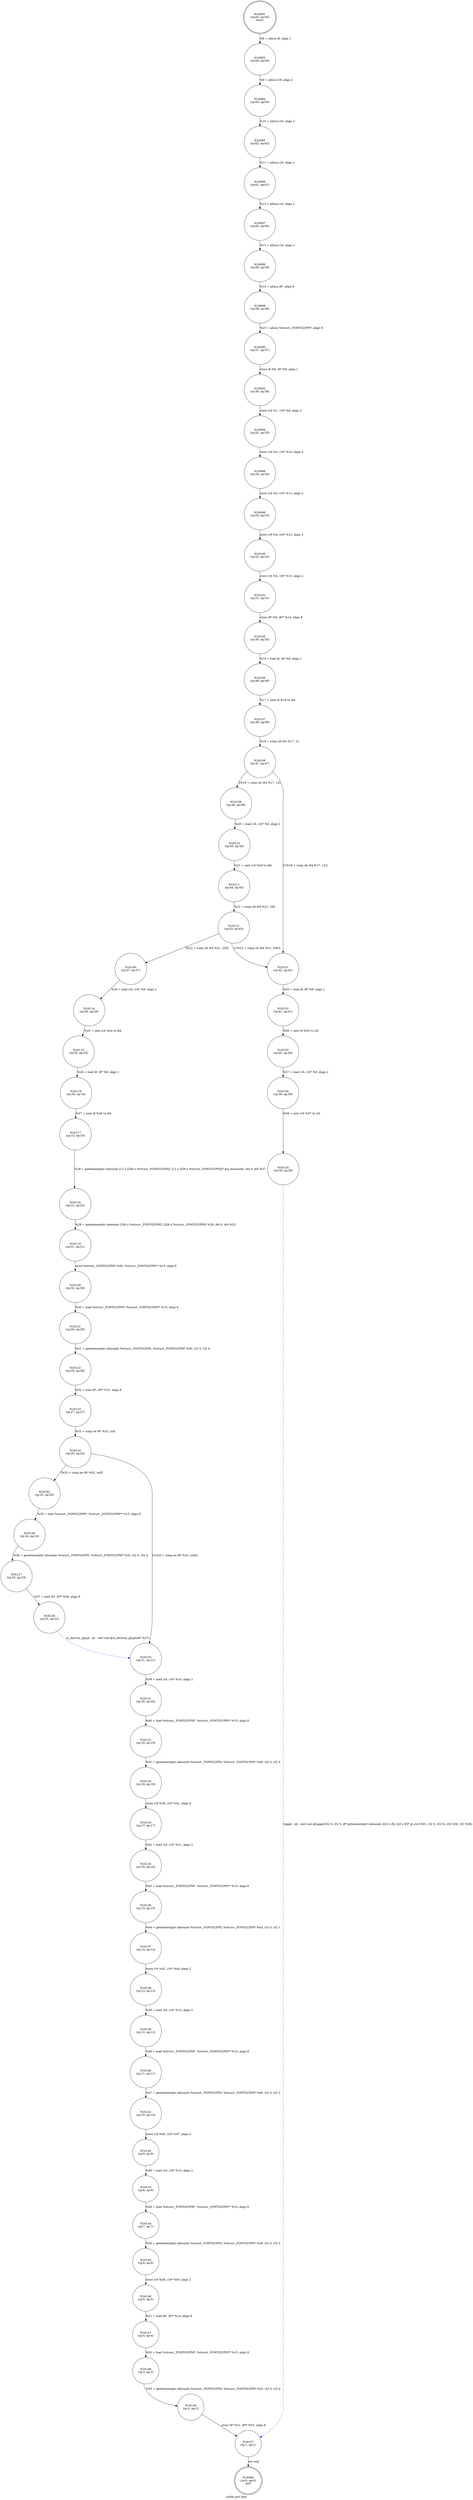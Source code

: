 digraph cache_put_font {
label="cache_put_font"
16080 [label="N16080\n(rp:0, ep:0)\nexit", shape="doublecircle"]
16081 [label="N16081\n(rp:65, ep:65)\nentry", shape="doublecircle"]
16081 -> 16083 [label="%8 = alloca i8, align 1"]
16083 [label="N16083\n(rp:64, ep:64)", shape="circle"]
16083 -> 16084 [label="%9 = alloca i16, align 2"]
16084 [label="N16084\n(rp:63, ep:63)", shape="circle"]
16084 -> 16085 [label="%10 = alloca i16, align 2"]
16085 [label="N16085\n(rp:62, ep:62)", shape="circle"]
16085 -> 16086 [label="%11 = alloca i16, align 2"]
16086 [label="N16086\n(rp:61, ep:61)", shape="circle"]
16086 -> 16087 [label="%12 = alloca i16, align 2"]
16087 [label="N16087\n(rp:60, ep:60)", shape="circle"]
16087 -> 16088 [label="%13 = alloca i16, align 2"]
16088 [label="N16088\n(rp:59, ep:59)", shape="circle"]
16088 -> 16089 [label="%14 = alloca i8*, align 8"]
16089 [label="N16089\n(rp:58, ep:58)", shape="circle"]
16089 -> 16090 [label="%15 = alloca %struct._FONTGLYPH*, align 8"]
16090 [label="N16090\n(rp:57, ep:57)", shape="circle"]
16090 -> 16092 [label="store i8 %0, i8* %8, align 1"]
16092 [label="N16092\n(rp:56, ep:56)", shape="circle"]
16092 -> 16094 [label="store i16 %1, i16* %9, align 2"]
16094 [label="N16094\n(rp:55, ep:55)", shape="circle"]
16094 -> 16096 [label="store i16 %2, i16* %10, align 2"]
16096 [label="N16096\n(rp:54, ep:54)", shape="circle"]
16096 -> 16098 [label="store i16 %3, i16* %11, align 2"]
16098 [label="N16098\n(rp:53, ep:53)", shape="circle"]
16098 -> 16100 [label="store i16 %4, i16* %12, align 2"]
16100 [label="N16100\n(rp:52, ep:52)", shape="circle"]
16100 -> 16102 [label="store i16 %5, i16* %13, align 2"]
16102 [label="N16102\n(rp:51, ep:51)", shape="circle"]
16102 -> 16105 [label="store i8* %6, i8** %14, align 8"]
16105 [label="N16105\n(rp:50, ep:50)", shape="circle"]
16105 -> 16106 [label="%16 = load i8, i8* %8, align 1"]
16106 [label="N16106\n(rp:49, ep:49)", shape="circle"]
16106 -> 16107 [label="%17 = zext i8 %16 to i64"]
16107 [label="N16107\n(rp:48, ep:48)", shape="circle"]
16107 -> 16108 [label="%18 = icmp ult i64 %17, 12"]
16108 [label="N16108\n(rp:47, ep:47)", shape="circle"]
16108 -> 16158 [label="[%18 = icmp ult i64 %17, 12]"]
16108 -> 16151 [label="[!(%18 = icmp ult i64 %17, 12)]"]
16110 [label="N16110\n(rp:45, ep:45)", shape="circle"]
16110 -> 16111 [label="%21 = zext i16 %20 to i64"]
16111 [label="N16111\n(rp:44, ep:44)", shape="circle"]
16111 -> 16112 [label="%22 = icmp ult i64 %21, 256"]
16112 [label="N16112\n(rp:43, ep:43)", shape="circle"]
16112 -> 16160 [label="[%22 = icmp ult i64 %21, 256]"]
16112 -> 16151 [label="[!(%22 = icmp ult i64 %21, 256)]"]
16114 [label="N16114\n(rp:36, ep:36)", shape="circle"]
16114 -> 16115 [label="%25 = zext i16 %24 to i64"]
16115 [label="N16115\n(rp:35, ep:35)", shape="circle"]
16115 -> 16116 [label="%26 = load i8, i8* %8, align 1"]
16116 [label="N16116\n(rp:34, ep:34)", shape="circle"]
16116 -> 16117 [label="%27 = zext i8 %26 to i64"]
16117 [label="N16117\n(rp:33, ep:33)", shape="circle"]
16117 -> 16118 [label="%28 = getelementptr inbounds [12 x [256 x %struct._FONTGLYPH]], [12 x [256 x %struct._FONTGLYPH]]* @g_fontcache, i64 0, i64 %27"]
16118 [label="N16118\n(rp:32, ep:32)", shape="circle"]
16118 -> 16119 [label="%29 = getelementptr inbounds [256 x %struct._FONTGLYPH], [256 x %struct._FONTGLYPH]* %28, i64 0, i64 %25"]
16119 [label="N16119\n(rp:31, ep:31)", shape="circle"]
16119 -> 16120 [label="store %struct._FONTGLYPH* %29, %struct._FONTGLYPH** %15, align 8"]
16120 [label="N16120\n(rp:30, ep:30)", shape="circle"]
16120 -> 16121 [label="%30 = load %struct._FONTGLYPH*, %struct._FONTGLYPH** %15, align 8"]
16121 [label="N16121\n(rp:29, ep:29)", shape="circle"]
16121 -> 16122 [label="%31 = getelementptr inbounds %struct._FONTGLYPH, %struct._FONTGLYPH* %30, i32 0, i32 4"]
16122 [label="N16122\n(rp:28, ep:28)", shape="circle"]
16122 -> 16123 [label="%32 = load i8*, i8** %31, align 8"]
16123 [label="N16123\n(rp:27, ep:27)", shape="circle"]
16123 -> 16124 [label="%33 = icmp ne i8* %32, null"]
16124 [label="N16124\n(rp:26, ep:26)", shape="circle"]
16124 -> 16162 [label="[%33 = icmp ne i8* %32, null]"]
16124 -> 16130 [label="[!(%33 = icmp ne i8* %32, null)]"]
16126 [label="N16126\n(rp:24, ep:24)", shape="circle"]
16126 -> 16127 [label="%36 = getelementptr inbounds %struct._FONTGLYPH, %struct._FONTGLYPH* %35, i32 0, i32 4"]
16127 [label="N16127\n(rp:23, ep:23)", shape="circle"]
16127 -> 16128 [label="%37 = load i8*, i8** %36, align 8"]
16128 [label="N16128\n(rp:22, ep:22)", shape="circle"]
16128 -> 16130 [label="ui_destroy_glyph --@-- call void @ui_destroy_glyph(i8* %37)", style="dashed", color="blue"]
16130 [label="N16130\n(rp:21, ep:21)", shape="circle"]
16130 -> 16131 [label="%39 = load i16, i16* %10, align 2"]
16131 [label="N16131\n(rp:20, ep:20)", shape="circle"]
16131 -> 16132 [label="%40 = load %struct._FONTGLYPH*, %struct._FONTGLYPH** %15, align 8"]
16132 [label="N16132\n(rp:19, ep:19)", shape="circle"]
16132 -> 16133 [label="%41 = getelementptr inbounds %struct._FONTGLYPH, %struct._FONTGLYPH* %40, i32 0, i32 0"]
16133 [label="N16133\n(rp:18, ep:18)", shape="circle"]
16133 -> 16134 [label="store i16 %39, i16* %41, align 8"]
16134 [label="N16134\n(rp:17, ep:17)", shape="circle"]
16134 -> 16135 [label="%42 = load i16, i16* %11, align 2"]
16135 [label="N16135\n(rp:16, ep:16)", shape="circle"]
16135 -> 16136 [label="%43 = load %struct._FONTGLYPH*, %struct._FONTGLYPH** %15, align 8"]
16136 [label="N16136\n(rp:15, ep:15)", shape="circle"]
16136 -> 16137 [label="%44 = getelementptr inbounds %struct._FONTGLYPH, %struct._FONTGLYPH* %43, i32 0, i32 1"]
16137 [label="N16137\n(rp:14, ep:14)", shape="circle"]
16137 -> 16138 [label="store i16 %42, i16* %44, align 2"]
16138 [label="N16138\n(rp:13, ep:13)", shape="circle"]
16138 -> 16139 [label="%45 = load i16, i16* %12, align 2"]
16139 [label="N16139\n(rp:12, ep:12)", shape="circle"]
16139 -> 16140 [label="%46 = load %struct._FONTGLYPH*, %struct._FONTGLYPH** %15, align 8"]
16140 [label="N16140\n(rp:11, ep:11)", shape="circle"]
16140 -> 16141 [label="%47 = getelementptr inbounds %struct._FONTGLYPH, %struct._FONTGLYPH* %46, i32 0, i32 2"]
16141 [label="N16141\n(rp:10, ep:10)", shape="circle"]
16141 -> 16142 [label="store i16 %45, i16* %47, align 4"]
16142 [label="N16142\n(rp:9, ep:9)", shape="circle"]
16142 -> 16143 [label="%48 = load i16, i16* %13, align 2"]
16143 [label="N16143\n(rp:8, ep:8)", shape="circle"]
16143 -> 16144 [label="%49 = load %struct._FONTGLYPH*, %struct._FONTGLYPH** %15, align 8"]
16144 [label="N16144\n(rp:7, ep:7)", shape="circle"]
16144 -> 16145 [label="%50 = getelementptr inbounds %struct._FONTGLYPH, %struct._FONTGLYPH* %49, i32 0, i32 3"]
16145 [label="N16145\n(rp:6, ep:6)", shape="circle"]
16145 -> 16146 [label="store i16 %48, i16* %50, align 2"]
16146 [label="N16146\n(rp:5, ep:5)", shape="circle"]
16146 -> 16147 [label="%51 = load i8*, i8** %14, align 8"]
16147 [label="N16147\n(rp:4, ep:4)", shape="circle"]
16147 -> 16148 [label="%52 = load %struct._FONTGLYPH*, %struct._FONTGLYPH** %15, align 8"]
16148 [label="N16148\n(rp:3, ep:3)", shape="circle"]
16148 -> 16149 [label="%53 = getelementptr inbounds %struct._FONTGLYPH, %struct._FONTGLYPH* %52, i32 0, i32 4"]
16149 [label="N16149\n(rp:2, ep:2)", shape="circle"]
16149 -> 16157 [label="store i8* %51, i8** %53, align 8"]
16151 [label="N16151\n(rp:42, ep:42)", shape="circle"]
16151 -> 16152 [label="%55 = load i8, i8* %8, align 1"]
16152 [label="N16152\n(rp:41, ep:41)", shape="circle"]
16152 -> 16153 [label="%56 = zext i8 %55 to i32"]
16153 [label="N16153\n(rp:40, ep:40)", shape="circle"]
16153 -> 16154 [label="%57 = load i16, i16* %9, align 2"]
16154 [label="N16154\n(rp:39, ep:39)", shape="circle"]
16154 -> 16155 [label="%58 = zext i16 %57 to i32"]
16155 [label="N16155\n(rp:38, ep:38)", shape="circle"]
16155 -> 16157 [label="logger --@-- call void @logger(i32 6, i32 3, i8* getelementptr inbounds ([43 x i8], [43 x i8]* @.str.8.501, i32 0, i32 0), i32 %56, i32 %58)", style="dashed", color="blue"]
16157 [label="N16157\n(rp:1, ep:1)", shape="circle"]
16157 -> 16080 [label="ret void"]
16158 [label="N16158\n(rp:46, ep:46)", shape="circle"]
16158 -> 16110 [label="%20 = load i16, i16* %9, align 2"]
16160 [label="N16160\n(rp:37, ep:37)", shape="circle"]
16160 -> 16114 [label="%24 = load i16, i16* %9, align 2"]
16162 [label="N16162\n(rp:25, ep:25)", shape="circle"]
16162 -> 16126 [label="%35 = load %struct._FONTGLYPH*, %struct._FONTGLYPH** %15, align 8"]
}
